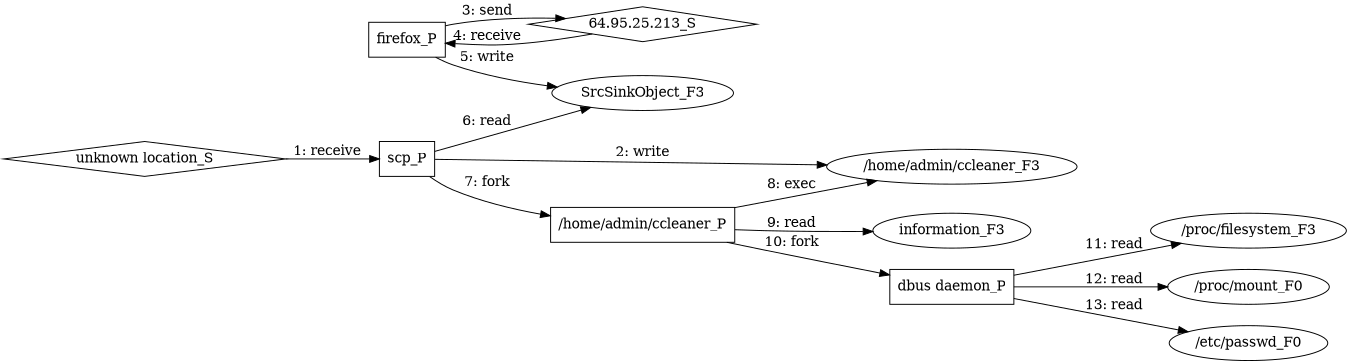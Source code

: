 digraph "ccleaner attack_man.dot" {
rankdir="LR"
size="9"
fixedsize="false"
splines="true"
nodesep=0.3
ranksep=0
fontsize=10
overlap="scalexy"
engine= "neato"
	scp_P [node_type=Process shape=box]
	"unknown location_S" [node_type=Socket shape=diamond]
	"unknown location_S" -> scp_P [label="1: receive"]
	"/home/admin/ccleaner_F3" [node_type=File shape=ellipse]
	scp_P -> "/home/admin/ccleaner_F3" [label="2: write"]
	firefox_P [node_type=Process shape=box]
	"64.95.25.213_S" [node_type=Socket shape=diamond]
	firefox_P -> "64.95.25.213_S" [label="3: send"]
	"64.95.25.213_S" -> firefox_P [label="4: receive"]
	SrcSinkObject_F3 [node_type=File shape=ellipse]
	firefox_P -> SrcSinkObject_F3 [label="5: write"]
	scp_P -> SrcSinkObject_F3 [label="6: read"]
	"/home/admin/ccleaner_P" [node_type=Process shape=box]
	scp_P -> "/home/admin/ccleaner_P" [label="7: fork"]
	"/home/admin/ccleaner_P" -> "/home/admin/ccleaner_F3" [label="8: exec"]
	information_F3 [node_type=File shape=ellipse]
	"/home/admin/ccleaner_P" -> information_F3 [label="9: read"]
	"dbus daemon_P" [node_type=Process shape=box]
	"/home/admin/ccleaner_P" -> "dbus daemon_P" [label="10: fork"]
	"/proc/filesystem_F3" [node_type=File shape=ellipse]
	"dbus daemon_P" -> "/proc/filesystem_F3" [label="11: read"]
	"/proc/mount_F0" [node_type=File shape=ellipse]
	"dbus daemon_P" -> "/proc/mount_F0" [label="12: read"]
	"/etc/passwd_F0" [node_type=File shape=ellipse]
	"dbus daemon_P" -> "/etc/passwd_F0" [label="13: read"]
}
